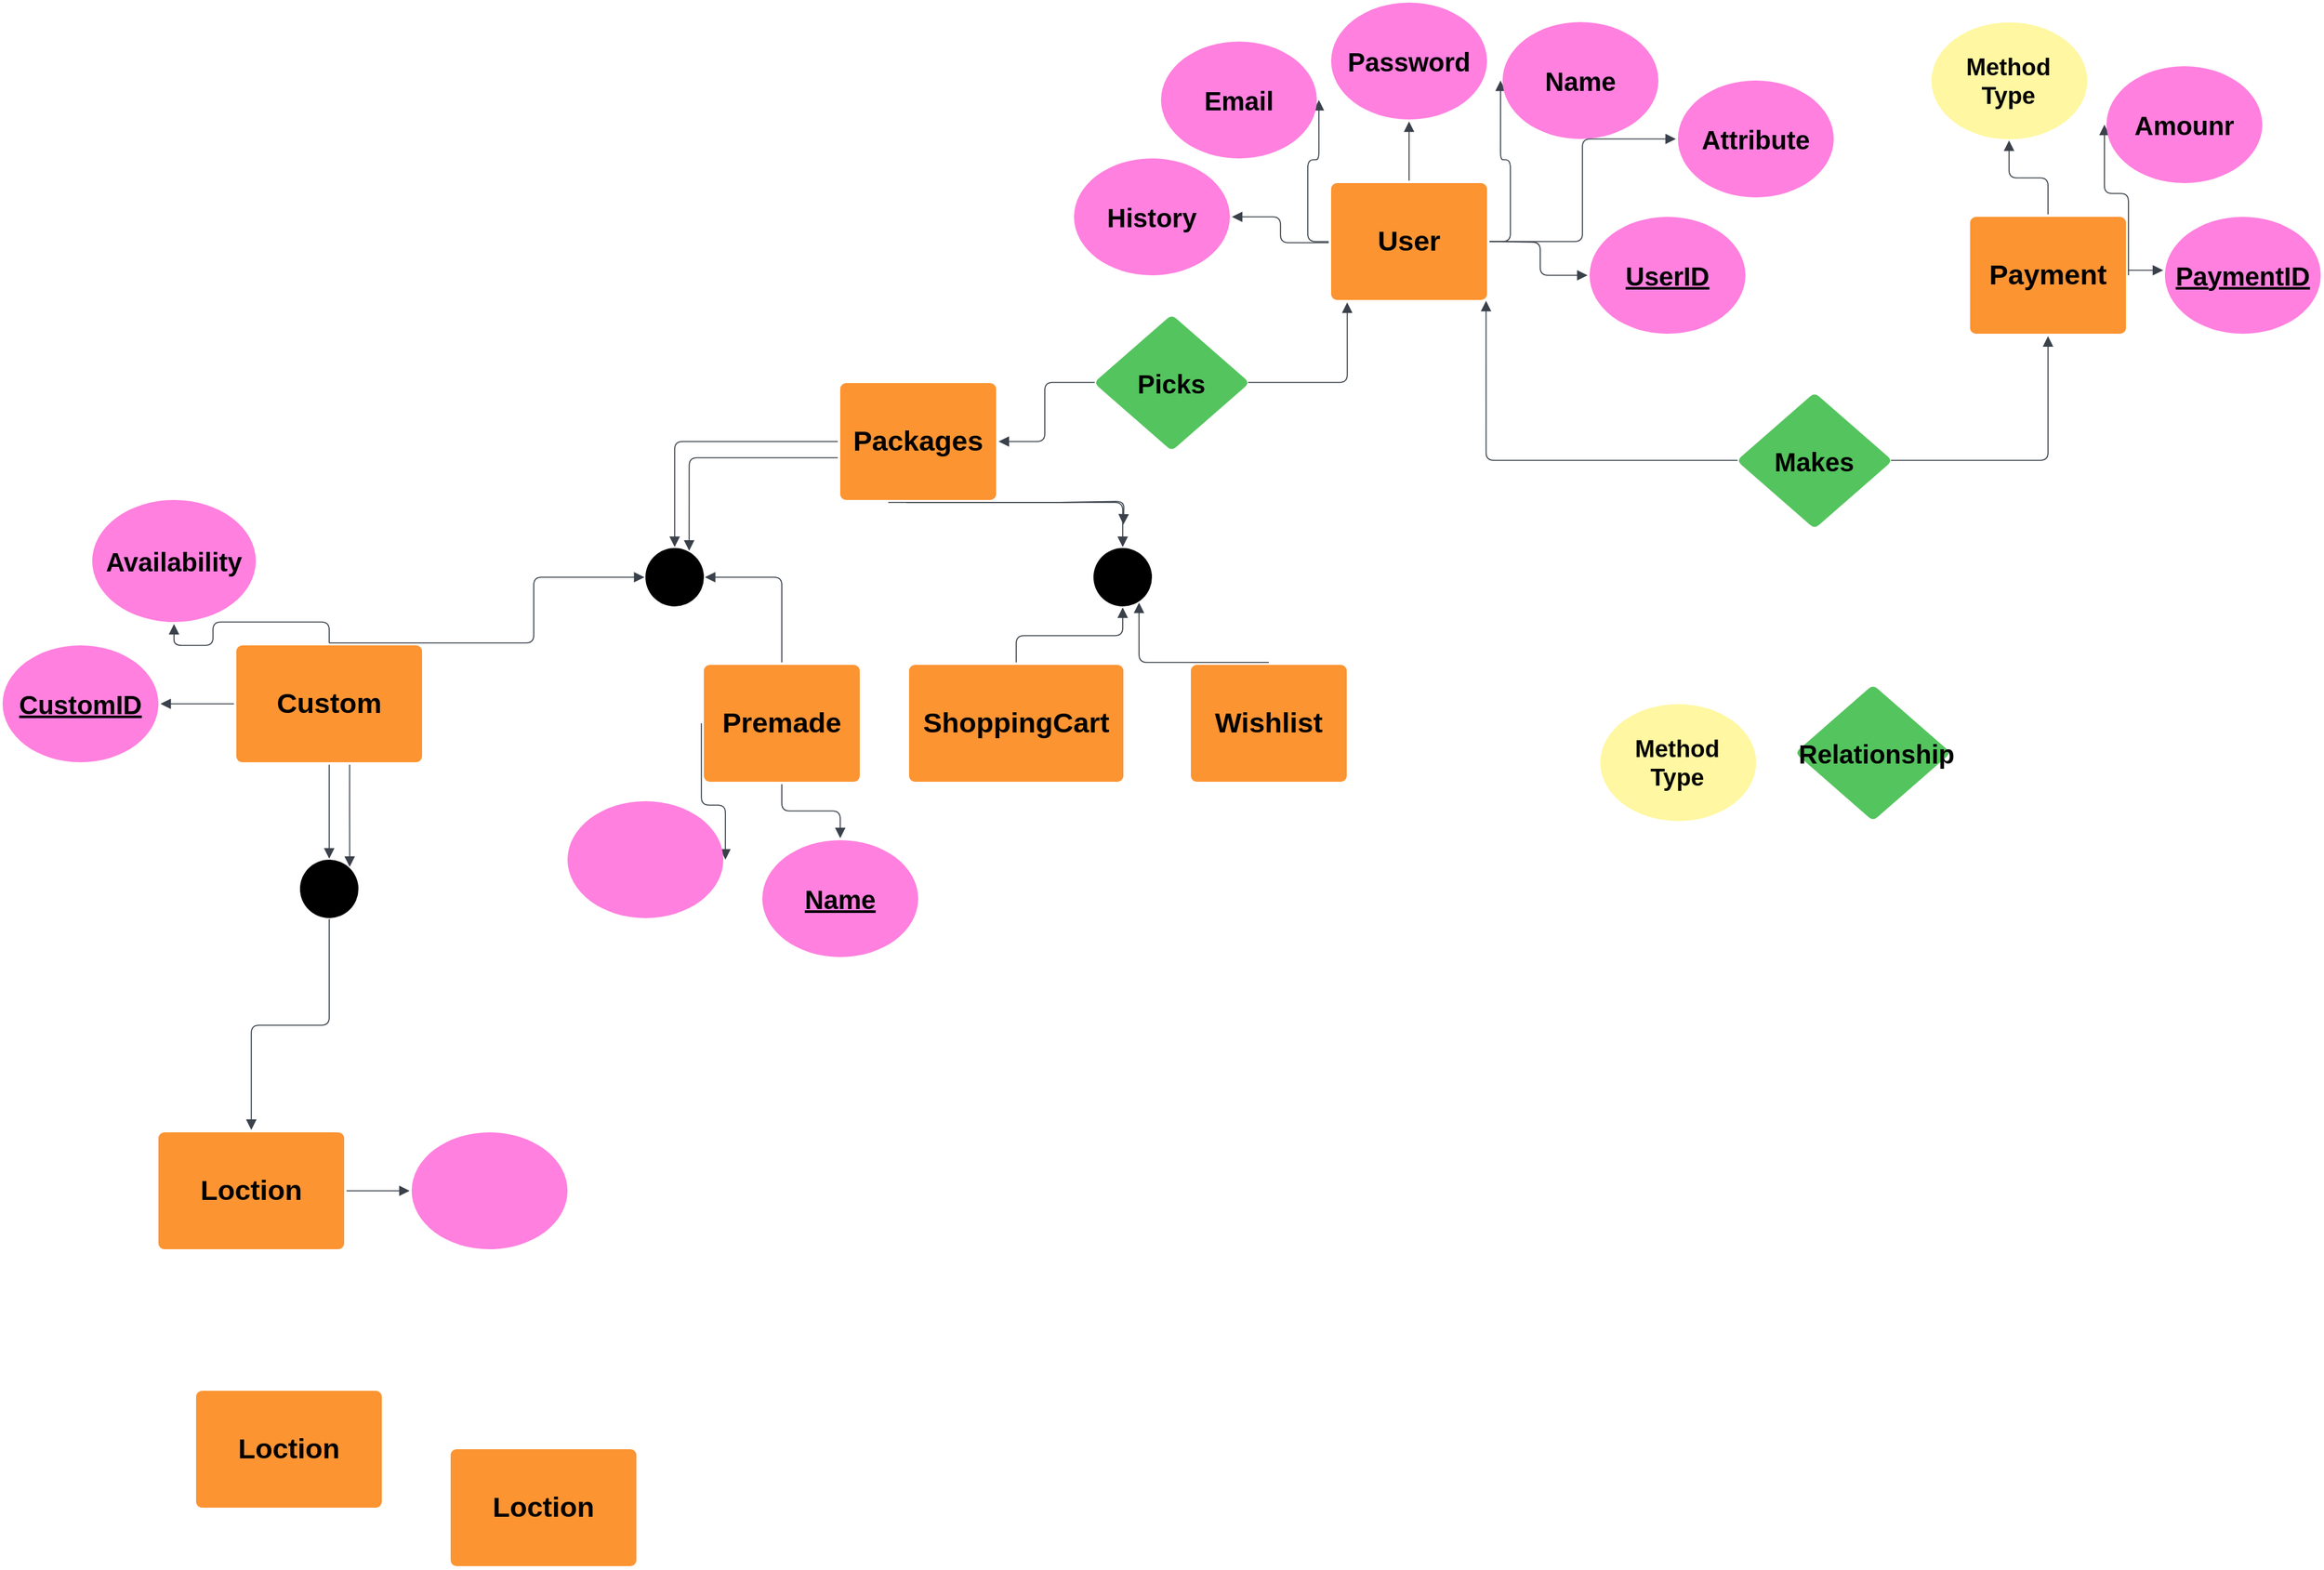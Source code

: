 <mxfile version="24.6.4" type="github">
  <diagram name="Page-1" id="byTkU_CuafjEMVBh8lMS">
    <mxGraphModel dx="4820" dy="3835" grid="1" gridSize="10" guides="1" tooltips="1" connect="1" arrows="1" fold="1" page="1" pageScale="1" pageWidth="850" pageHeight="1100" math="0" shadow="0">
      <root>
        <mxCell id="0" />
        <mxCell id="1" parent="0" />
        <mxCell id="Vm0NTs8RJYQJ-9ndtkTR-3" value="Method Type" style="html=1;overflow=block;blockSpacing=1;whiteSpace=wrap;shape=doubleEllipse;fontSize=18.3;fontStyle=1;spacing=3.8;strokeColor=#unset;fillOpacity=100;rounded=1;absoluteArcSize=1;arcSize=9;fillColor=#fff7a1;strokeWidth=2.3;lucidId=8TbS5dIYj.uk;" vertex="1" parent="1">
          <mxGeometry x="585" y="90" width="120" height="90" as="geometry" />
        </mxCell>
        <mxCell id="Vm0NTs8RJYQJ-9ndtkTR-4" value="Packages" style="html=1;overflow=block;blockSpacing=1;whiteSpace=wrap;fontSize=21.7;fontStyle=1;spacing=3.8;strokeColor=#unset;fillOpacity=100;rounded=1;absoluteArcSize=1;arcSize=9;fillColor=#fc9432;strokeWidth=3.8;lucidId=EXbSRTPvuF5~;" vertex="1" parent="1">
          <mxGeometry y="-157" width="120" height="90" as="geometry" />
        </mxCell>
        <mxCell id="Vm0NTs8RJYQJ-9ndtkTR-5" value="Attribute" style="html=1;overflow=block;blockSpacing=1;whiteSpace=wrap;ellipse;fontSize=20;fontStyle=1;spacing=3.8;strokeColor=#unset;fillOpacity=100;rounded=1;absoluteArcSize=1;arcSize=9;fillColor=#ff80df;strokeWidth=3;lucidId=LXbST5yNqJqy;" vertex="1" parent="1">
          <mxGeometry x="645" y="-390" width="120" height="90" as="geometry" />
        </mxCell>
        <mxCell id="Vm0NTs8RJYQJ-9ndtkTR-6" value="Relationship" style="html=1;overflow=block;blockSpacing=1;whiteSpace=wrap;shape=rhombus;fontSize=20;fontStyle=1;spacing=3.8;strokeColor=#unset;fillOpacity=100;rounded=1;absoluteArcSize=1;arcSize=9;fillColor=#54c45e;strokeWidth=2.3;lucidId=3XbSVMrr1XO8;" vertex="1" parent="1">
          <mxGeometry x="735" y="75" width="120" height="105" as="geometry" />
        </mxCell>
        <mxCell id="Vm0NTs8RJYQJ-9ndtkTR-7" value="User" style="html=1;overflow=block;blockSpacing=1;whiteSpace=wrap;fontSize=21.7;fontStyle=1;spacing=3.8;strokeColor=#unset;fillOpacity=100;rounded=1;absoluteArcSize=1;arcSize=9;fillColor=#fc9432;strokeWidth=3.8;lucidId=YZbSYnz.0J.2;" vertex="1" parent="1">
          <mxGeometry x="378" y="-311" width="120" height="90" as="geometry" />
        </mxCell>
        <mxCell id="Vm0NTs8RJYQJ-9ndtkTR-8" value="" style="html=1;jettySize=18;whiteSpace=wrap;fontSize=13;strokeColor=#3a414a;strokeOpacity=100;strokeWidth=0.8;rounded=1;arcSize=12;edgeStyle=orthogonalEdgeStyle;startArrow=none;endArrow=block;endFill=1;exitX=1.016;exitY=0.5;exitPerimeter=0;entryX=-0.013;entryY=0.5;entryPerimeter=0;lucidId=7ZbSB_53zHlx;" edge="1" parent="1" source="Vm0NTs8RJYQJ-9ndtkTR-7" target="Vm0NTs8RJYQJ-9ndtkTR-9">
          <mxGeometry width="100" height="100" relative="1" as="geometry">
            <Array as="points" />
          </mxGeometry>
        </mxCell>
        <mxCell id="Vm0NTs8RJYQJ-9ndtkTR-9" value="Name" style="html=1;overflow=block;blockSpacing=1;whiteSpace=wrap;ellipse;fontSize=20;fontStyle=1;spacing=3.8;strokeColor=#unset;fillOpacity=100;rounded=1;absoluteArcSize=1;arcSize=9;fillColor=#ff80df;strokeWidth=3;lucidId=.ZbSdwqlzhHT;" vertex="1" parent="1">
          <mxGeometry x="510" y="-435" width="120" height="90" as="geometry" />
        </mxCell>
        <mxCell id="Vm0NTs8RJYQJ-9ndtkTR-10" value="" style="html=1;jettySize=18;whiteSpace=wrap;fontSize=13;strokeColor=#3a414a;strokeOpacity=100;strokeWidth=0.8;rounded=1;arcSize=12;edgeStyle=orthogonalEdgeStyle;startArrow=none;endArrow=block;endFill=1;exitX=0.5;exitY=-0.021;exitPerimeter=0;entryX=0.5;entryY=1.017;entryPerimeter=0;lucidId=z0bSmeC-49aR;" edge="1" parent="1" source="Vm0NTs8RJYQJ-9ndtkTR-7" target="Vm0NTs8RJYQJ-9ndtkTR-11">
          <mxGeometry width="100" height="100" relative="1" as="geometry">
            <Array as="points" />
          </mxGeometry>
        </mxCell>
        <mxCell id="Vm0NTs8RJYQJ-9ndtkTR-11" value="Password" style="html=1;overflow=block;blockSpacing=1;whiteSpace=wrap;ellipse;fontSize=20;fontStyle=1;spacing=3.8;strokeColor=#unset;fillOpacity=100;rounded=1;absoluteArcSize=1;arcSize=9;fillColor=#ff80df;strokeWidth=3;lucidId=B0bS5aiGuGeA;" vertex="1" parent="1">
          <mxGeometry x="378" y="-450" width="120" height="90" as="geometry" />
        </mxCell>
        <mxCell id="Vm0NTs8RJYQJ-9ndtkTR-12" value="" style="html=1;jettySize=18;whiteSpace=wrap;fontSize=13;strokeColor=#3a414a;strokeOpacity=100;strokeWidth=0.8;rounded=1;arcSize=12;edgeStyle=orthogonalEdgeStyle;startArrow=none;endArrow=block;endFill=1;exitX=-0.016;exitY=0.5;exitPerimeter=0;entryX=1.013;entryY=0.5;entryPerimeter=0;lucidId=P0bSBHweQ1nK;" edge="1" parent="1" source="Vm0NTs8RJYQJ-9ndtkTR-7" target="Vm0NTs8RJYQJ-9ndtkTR-13">
          <mxGeometry width="100" height="100" relative="1" as="geometry">
            <Array as="points" />
          </mxGeometry>
        </mxCell>
        <mxCell id="Vm0NTs8RJYQJ-9ndtkTR-13" value="Email" style="html=1;overflow=block;blockSpacing=1;whiteSpace=wrap;ellipse;fontSize=20;fontStyle=1;spacing=3.8;strokeColor=#unset;fillOpacity=100;rounded=1;absoluteArcSize=1;arcSize=9;fillColor=#ff80df;strokeWidth=3;lucidId=Q0bS8uSgB5ad;" vertex="1" parent="1">
          <mxGeometry x="247" y="-420" width="120" height="90" as="geometry" />
        </mxCell>
        <mxCell id="Vm0NTs8RJYQJ-9ndtkTR-14" value="History" style="html=1;overflow=block;blockSpacing=1;whiteSpace=wrap;ellipse;fontSize=20;fontStyle=1;spacing=3.8;strokeColor=#unset;fillOpacity=100;rounded=1;absoluteArcSize=1;arcSize=9;fillColor=#ff80df;strokeWidth=3;lucidId=40bSq5ca8X3i;" vertex="1" parent="1">
          <mxGeometry x="180" y="-330" width="120" height="90" as="geometry" />
        </mxCell>
        <mxCell id="Vm0NTs8RJYQJ-9ndtkTR-15" value="" style="html=1;jettySize=18;whiteSpace=wrap;fontSize=13;strokeColor=#3a414a;strokeOpacity=100;strokeWidth=0.8;rounded=1;arcSize=12;edgeStyle=orthogonalEdgeStyle;startArrow=none;endArrow=block;endFill=1;exitX=1.016;exitY=0.5;exitPerimeter=0;entryX=-0.013;entryY=0.5;entryPerimeter=0;lucidId=g2bSK4_5geZV;" edge="1" parent="1" source="Vm0NTs8RJYQJ-9ndtkTR-7" target="Vm0NTs8RJYQJ-9ndtkTR-5">
          <mxGeometry width="100" height="100" relative="1" as="geometry">
            <Array as="points" />
          </mxGeometry>
        </mxCell>
        <mxCell id="Vm0NTs8RJYQJ-9ndtkTR-16" value="" style="html=1;jettySize=18;whiteSpace=wrap;fontSize=13;strokeColor=#3a414a;strokeOpacity=100;strokeWidth=0.8;rounded=1;arcSize=12;edgeStyle=orthogonalEdgeStyle;startArrow=none;endArrow=block;endFill=1;exitX=-0.016;exitY=0.51;exitPerimeter=0;entryX=1.013;entryY=0.5;entryPerimeter=0;lucidId=s2bSZxYVvQl6;" edge="1" parent="1" source="Vm0NTs8RJYQJ-9ndtkTR-7" target="Vm0NTs8RJYQJ-9ndtkTR-14">
          <mxGeometry width="100" height="100" relative="1" as="geometry">
            <Array as="points" />
          </mxGeometry>
        </mxCell>
        <mxCell id="Vm0NTs8RJYQJ-9ndtkTR-17" value="UserID" style="html=1;overflow=block;blockSpacing=1;whiteSpace=wrap;ellipse;fontSize=20;fontStyle=5;spacing=3.8;strokeColor=#unset;fillOpacity=100;rounded=1;absoluteArcSize=1;arcSize=9;fillColor=#ff80df;strokeWidth=3;lucidId=K2bSB_i5KHz1;" vertex="1" parent="1">
          <mxGeometry x="577" y="-285" width="120" height="90" as="geometry" />
        </mxCell>
        <mxCell id="Vm0NTs8RJYQJ-9ndtkTR-18" value="" style="html=1;jettySize=18;whiteSpace=wrap;fontSize=13;strokeColor=#3a414a;strokeOpacity=100;strokeWidth=0.8;rounded=1;arcSize=12;edgeStyle=orthogonalEdgeStyle;startArrow=none;endArrow=block;endFill=1;entryX=-0.013;entryY=0.5;entryPerimeter=0;lucidId=p3bSpB0GtI6B;" edge="1" parent="1" target="Vm0NTs8RJYQJ-9ndtkTR-17">
          <mxGeometry width="100" height="100" relative="1" as="geometry">
            <Array as="points" />
            <mxPoint x="500" y="-266" as="sourcePoint" />
          </mxGeometry>
        </mxCell>
        <mxCell id="Vm0NTs8RJYQJ-9ndtkTR-19" value="Payment" style="html=1;overflow=block;blockSpacing=1;whiteSpace=wrap;fontSize=21.7;fontStyle=1;spacing=3.8;strokeColor=#unset;fillOpacity=100;rounded=1;absoluteArcSize=1;arcSize=9;fillColor=#fc9432;strokeWidth=3.8;lucidId=H3bSISB6gANE;" vertex="1" parent="1">
          <mxGeometry x="870" y="-285" width="120" height="90" as="geometry" />
        </mxCell>
        <mxCell id="Vm0NTs8RJYQJ-9ndtkTR-20" value="" style="html=1;jettySize=18;whiteSpace=wrap;fontSize=13;strokeColor=#3a414a;strokeOpacity=100;strokeWidth=0.8;rounded=1;arcSize=12;edgeStyle=orthogonalEdgeStyle;startArrow=none;endArrow=block;endFill=1;exitX=1.016;exitY=0.5;exitPerimeter=0;entryX=-0.013;entryY=0.5;entryPerimeter=0;lucidId=S3bS1qOYDaAQ;" edge="1" parent="1" source="Vm0NTs8RJYQJ-9ndtkTR-19" target="Vm0NTs8RJYQJ-9ndtkTR-21">
          <mxGeometry width="100" height="100" relative="1" as="geometry">
            <Array as="points" />
          </mxGeometry>
        </mxCell>
        <mxCell id="Vm0NTs8RJYQJ-9ndtkTR-21" value="Amounr" style="html=1;overflow=block;blockSpacing=1;whiteSpace=wrap;ellipse;fontSize=20;fontStyle=1;spacing=3.8;strokeColor=#unset;fillOpacity=100;rounded=1;absoluteArcSize=1;arcSize=9;fillColor=#ff80df;strokeWidth=3;lucidId=T3bSajYixnc.;" vertex="1" parent="1">
          <mxGeometry x="975" y="-401" width="120" height="90" as="geometry" />
        </mxCell>
        <mxCell id="Vm0NTs8RJYQJ-9ndtkTR-22" value="" style="html=1;jettySize=18;whiteSpace=wrap;fontSize=13;strokeColor=#3a414a;strokeOpacity=100;strokeWidth=0.8;rounded=1;arcSize=12;edgeStyle=orthogonalEdgeStyle;startArrow=none;endArrow=block;endFill=1;exitX=0.5;exitY=-0.021;exitPerimeter=0;entryX=0.5;entryY=1.013;entryPerimeter=0;lucidId=73bSU-ACj_br;" edge="1" parent="1" source="Vm0NTs8RJYQJ-9ndtkTR-19" target="Vm0NTs8RJYQJ-9ndtkTR-23">
          <mxGeometry width="100" height="100" relative="1" as="geometry">
            <Array as="points" />
          </mxGeometry>
        </mxCell>
        <mxCell id="Vm0NTs8RJYQJ-9ndtkTR-23" value="Method Type" style="html=1;overflow=block;blockSpacing=1;whiteSpace=wrap;shape=doubleEllipse;fontSize=18.3;fontStyle=1;spacing=3.8;strokeColor=#unset;fillOpacity=100;rounded=1;absoluteArcSize=1;arcSize=9;fillColor=#fff7a1;strokeWidth=2.3;lucidId=83bSZzpZXJ3l;" vertex="1" parent="1">
          <mxGeometry x="840" y="-435" width="120" height="90" as="geometry" />
        </mxCell>
        <mxCell id="Vm0NTs8RJYQJ-9ndtkTR-24" value="PaymentID" style="html=1;overflow=block;blockSpacing=1;whiteSpace=wrap;ellipse;fontSize=20;fontStyle=5;spacing=3.8;strokeColor=#unset;fillOpacity=100;rounded=1;absoluteArcSize=1;arcSize=9;fillColor=#ff80df;strokeWidth=3;lucidId=o4bSwxFCyNxO;" vertex="1" parent="1">
          <mxGeometry x="1020" y="-285" width="120" height="90" as="geometry" />
        </mxCell>
        <mxCell id="Vm0NTs8RJYQJ-9ndtkTR-25" value="" style="html=1;jettySize=18;whiteSpace=wrap;fontSize=13;strokeColor=#3a414a;strokeOpacity=100;strokeWidth=0.8;rounded=1;arcSize=12;edgeStyle=orthogonalEdgeStyle;startArrow=none;endArrow=block;endFill=1;exitX=1.016;exitY=0.457;exitPerimeter=0;entryX=-0.011;entryY=0.457;entryPerimeter=0;lucidId=c5bSAEdrJj4_;" edge="1" parent="1" source="Vm0NTs8RJYQJ-9ndtkTR-19" target="Vm0NTs8RJYQJ-9ndtkTR-24">
          <mxGeometry width="100" height="100" relative="1" as="geometry">
            <Array as="points" />
          </mxGeometry>
        </mxCell>
        <mxCell id="Vm0NTs8RJYQJ-9ndtkTR-26" value="Makes" style="html=1;overflow=block;blockSpacing=1;whiteSpace=wrap;shape=rhombus;fontSize=20;fontStyle=1;spacing=3.8;strokeColor=#unset;fillOpacity=100;rounded=1;absoluteArcSize=1;arcSize=9;fillColor=#54c45e;strokeWidth=2.3;lucidId=t5bSBTf5RIRk;" vertex="1" parent="1">
          <mxGeometry x="690" y="-150" width="120" height="105" as="geometry" />
        </mxCell>
        <mxCell id="Vm0NTs8RJYQJ-9ndtkTR-27" value="" style="html=1;jettySize=18;whiteSpace=wrap;fontSize=13;strokeColor=#3a414a;strokeOpacity=100;strokeWidth=0.8;rounded=1;arcSize=12;edgeStyle=orthogonalEdgeStyle;startArrow=none;endArrow=block;endFill=1;exitX=0.992;exitY=0.5;exitPerimeter=0;entryX=0.5;entryY=1.021;entryPerimeter=0;lucidId=G5bSSvBuG59.;" edge="1" parent="1" source="Vm0NTs8RJYQJ-9ndtkTR-26" target="Vm0NTs8RJYQJ-9ndtkTR-19">
          <mxGeometry width="100" height="100" relative="1" as="geometry">
            <Array as="points" />
          </mxGeometry>
        </mxCell>
        <mxCell id="Vm0NTs8RJYQJ-9ndtkTR-28" value="" style="html=1;jettySize=18;whiteSpace=wrap;fontSize=13;strokeColor=#3a414a;strokeOpacity=100;strokeWidth=0.8;rounded=1;arcSize=12;edgeStyle=orthogonalEdgeStyle;startArrow=none;endArrow=block;endFill=1;exitX=0.008;exitY=0.5;exitPerimeter=0;entryX=0.994;entryY=1.007;entryPerimeter=0;lucidId=P5bSblzbQpNB;" edge="1" parent="1" source="Vm0NTs8RJYQJ-9ndtkTR-26" target="Vm0NTs8RJYQJ-9ndtkTR-7">
          <mxGeometry width="100" height="100" relative="1" as="geometry">
            <Array as="points" />
          </mxGeometry>
        </mxCell>
        <mxCell id="Vm0NTs8RJYQJ-9ndtkTR-29" value="Picks" style="html=1;overflow=block;blockSpacing=1;whiteSpace=wrap;shape=rhombus;fontSize=20;fontStyle=1;spacing=3.8;strokeColor=#unset;fillOpacity=100;rounded=1;absoluteArcSize=1;arcSize=9;fillColor=#54c45e;strokeWidth=2.3;lucidId=t6bSnjCEv3h0;" vertex="1" parent="1">
          <mxGeometry x="195" y="-210" width="120" height="105" as="geometry" />
        </mxCell>
        <mxCell id="Vm0NTs8RJYQJ-9ndtkTR-30" value="" style="html=1;jettySize=18;whiteSpace=wrap;fontSize=13;strokeColor=#3a414a;strokeOpacity=100;strokeWidth=0.8;rounded=1;arcSize=12;edgeStyle=orthogonalEdgeStyle;startArrow=none;endArrow=block;endFill=1;exitX=0.992;exitY=0.5;exitPerimeter=0;entryX=0.103;entryY=1.021;entryPerimeter=0;lucidId=_6bSm2UGA6NQ;" edge="1" parent="1" source="Vm0NTs8RJYQJ-9ndtkTR-29" target="Vm0NTs8RJYQJ-9ndtkTR-7">
          <mxGeometry width="100" height="100" relative="1" as="geometry">
            <Array as="points" />
          </mxGeometry>
        </mxCell>
        <mxCell id="Vm0NTs8RJYQJ-9ndtkTR-31" value="" style="html=1;jettySize=18;whiteSpace=wrap;fontSize=13;strokeColor=#3a414a;strokeOpacity=100;strokeWidth=0.8;rounded=1;arcSize=12;edgeStyle=orthogonalEdgeStyle;startArrow=none;endArrow=block;endFill=1;exitX=0.008;exitY=0.5;exitPerimeter=0;entryX=1.016;entryY=0.5;entryPerimeter=0;lucidId=e7bSD49LT9YE;" edge="1" parent="1" source="Vm0NTs8RJYQJ-9ndtkTR-29" target="Vm0NTs8RJYQJ-9ndtkTR-4">
          <mxGeometry width="100" height="100" relative="1" as="geometry">
            <Array as="points" />
          </mxGeometry>
        </mxCell>
        <mxCell id="Vm0NTs8RJYQJ-9ndtkTR-32" value="" style="html=1;overflow=block;blockSpacing=1;whiteSpace=wrap;ellipse;fontSize=13;spacing=0;strokeColor=#unset;rounded=1;absoluteArcSize=1;arcSize=9;fillColor=#unset;strokeWidth=NaN;lucidId=Z7bSfsD_dlJJ;" vertex="1" parent="1">
          <mxGeometry x="-150" y="-30" width="45" height="45" as="geometry" />
        </mxCell>
        <mxCell id="Vm0NTs8RJYQJ-9ndtkTR-33" value="Custom" style="html=1;overflow=block;blockSpacing=1;whiteSpace=wrap;fontSize=21.7;fontStyle=1;spacing=3.8;strokeColor=#unset;fillOpacity=100;rounded=1;absoluteArcSize=1;arcSize=9;fillColor=#fc9432;strokeWidth=3.8;lucidId=c9bSj~b5tVVE;" vertex="1" parent="1">
          <mxGeometry x="-465" y="45" width="143" height="90" as="geometry" />
        </mxCell>
        <mxCell id="Vm0NTs8RJYQJ-9ndtkTR-34" value="Premade" style="html=1;overflow=block;blockSpacing=1;whiteSpace=wrap;fontSize=21.7;fontStyle=1;spacing=3.8;strokeColor=#unset;fillOpacity=100;rounded=1;absoluteArcSize=1;arcSize=9;fillColor=#fc9432;strokeWidth=3.8;lucidId=n9bSdfL6wLLt;" vertex="1" parent="1">
          <mxGeometry x="-105" y="60" width="120" height="90" as="geometry" />
        </mxCell>
        <mxCell id="Vm0NTs8RJYQJ-9ndtkTR-35" value="" style="html=1;jettySize=18;whiteSpace=wrap;fontSize=13;strokeColor=#3a414a;strokeOpacity=100;strokeWidth=0.8;rounded=1;arcSize=12;edgeStyle=orthogonalEdgeStyle;startArrow=none;endArrow=block;endFill=1;exitX=0.5;exitY=-0.021;exitPerimeter=0;entryX=-0.017;entryY=0.5;entryPerimeter=0;lucidId=X-bSeMrTPJao;" edge="1" parent="1" source="Vm0NTs8RJYQJ-9ndtkTR-33" target="Vm0NTs8RJYQJ-9ndtkTR-32">
          <mxGeometry width="100" height="100" relative="1" as="geometry">
            <Array as="points" />
          </mxGeometry>
        </mxCell>
        <mxCell id="Vm0NTs8RJYQJ-9ndtkTR-36" value="" style="html=1;jettySize=18;whiteSpace=wrap;fontSize=13;strokeColor=#3a414a;strokeOpacity=100;strokeWidth=0.8;rounded=1;arcSize=12;edgeStyle=orthogonalEdgeStyle;startArrow=none;endArrow=block;endFill=1;exitX=0.5;exitY=-0.021;exitPerimeter=0;entryX=1.017;entryY=0.5;entryPerimeter=0;lucidId=4-bSxH5LNiTz;" edge="1" parent="1" source="Vm0NTs8RJYQJ-9ndtkTR-34" target="Vm0NTs8RJYQJ-9ndtkTR-32">
          <mxGeometry width="100" height="100" relative="1" as="geometry">
            <Array as="points" />
          </mxGeometry>
        </mxCell>
        <mxCell id="Vm0NTs8RJYQJ-9ndtkTR-37" value="" style="html=1;jettySize=18;whiteSpace=wrap;fontSize=13;strokeColor=#3a414a;strokeOpacity=100;strokeWidth=0.8;rounded=1;arcSize=12;edgeStyle=orthogonalEdgeStyle;startArrow=none;endArrow=block;endFill=1;exitX=0.424;exitY=1.021;exitPerimeter=0;entryX=0.5;entryY=-0.017;entryPerimeter=0;lucidId=t_bS~11_V2eZ;" edge="1" parent="1" source="Vm0NTs8RJYQJ-9ndtkTR-4" target="Vm0NTs8RJYQJ-9ndtkTR-41">
          <mxGeometry width="100" height="100" relative="1" as="geometry">
            <Array as="points" />
          </mxGeometry>
        </mxCell>
        <mxCell id="Vm0NTs8RJYQJ-9ndtkTR-38" value="" style="html=1;jettySize=18;whiteSpace=wrap;fontSize=13;strokeColor=#3a414a;strokeOpacity=100;strokeWidth=0.8;rounded=1;arcSize=12;edgeStyle=orthogonalEdgeStyle;startArrow=none;endArrow=block;endFill=1;exitX=-0.016;exitY=0.5;exitPerimeter=0;entryX=0.5;entryY=-0.017;entryPerimeter=0;lucidId=d~bSR4m6u5LU;" edge="1" parent="1" source="Vm0NTs8RJYQJ-9ndtkTR-4" target="Vm0NTs8RJYQJ-9ndtkTR-32">
          <mxGeometry width="100" height="100" relative="1" as="geometry">
            <Array as="points" />
          </mxGeometry>
        </mxCell>
        <mxCell id="Vm0NTs8RJYQJ-9ndtkTR-39" value="" style="html=1;jettySize=18;whiteSpace=wrap;fontSize=13;strokeColor=#3a414a;strokeOpacity=100;strokeWidth=0.8;rounded=1;arcSize=12;edgeStyle=orthogonalEdgeStyle;startArrow=none;endArrow=block;endFill=1;exitX=-0.016;exitY=0.639;exitPerimeter=0;entryX=0.748;entryY=0.047;entryPerimeter=0;lucidId=V~bS01zuuZ.E;" edge="1" parent="1" source="Vm0NTs8RJYQJ-9ndtkTR-4" target="Vm0NTs8RJYQJ-9ndtkTR-32">
          <mxGeometry width="100" height="100" relative="1" as="geometry">
            <Array as="points" />
          </mxGeometry>
        </mxCell>
        <mxCell id="Vm0NTs8RJYQJ-9ndtkTR-40" value="ShoppingCart" style="html=1;overflow=block;blockSpacing=1;whiteSpace=wrap;fontSize=21.7;fontStyle=1;spacing=3.8;strokeColor=#unset;fillOpacity=100;rounded=1;absoluteArcSize=1;arcSize=9;fillColor=#fc9432;strokeWidth=3.8;lucidId=lacS7fBotPXL;" vertex="1" parent="1">
          <mxGeometry x="53" y="60" width="165" height="90" as="geometry" />
        </mxCell>
        <mxCell id="Vm0NTs8RJYQJ-9ndtkTR-41" value="" style="html=1;overflow=block;blockSpacing=1;whiteSpace=wrap;ellipse;fontSize=13;spacing=0;strokeColor=#unset;rounded=1;absoluteArcSize=1;arcSize=9;fillColor=#unset;strokeWidth=NaN;lucidId=ebcSCifTSt10;" vertex="1" parent="1">
          <mxGeometry x="195" y="-30" width="45" height="45" as="geometry" />
        </mxCell>
        <mxCell id="Vm0NTs8RJYQJ-9ndtkTR-42" value="" style="html=1;jettySize=18;whiteSpace=wrap;fontSize=13;strokeColor=#3a414a;strokeOpacity=100;strokeWidth=0.8;rounded=1;arcSize=12;edgeStyle=orthogonalEdgeStyle;startArrow=none;endArrow=block;endFill=1;exitX=0.308;exitY=1.021;exitPerimeter=0;lucidId=GbcSAAmsF-ua;" edge="1" parent="1" source="Vm0NTs8RJYQJ-9ndtkTR-4">
          <mxGeometry width="100" height="100" relative="1" as="geometry">
            <Array as="points" />
            <mxPoint x="218" y="-48" as="targetPoint" />
          </mxGeometry>
        </mxCell>
        <mxCell id="Vm0NTs8RJYQJ-9ndtkTR-43" value="" style="html=1;jettySize=18;whiteSpace=wrap;fontSize=13;strokeColor=#3a414a;strokeOpacity=100;strokeWidth=0.8;rounded=1;arcSize=12;edgeStyle=orthogonalEdgeStyle;startArrow=none;endArrow=block;endFill=1;exitX=0.5;exitY=-0.021;exitPerimeter=0;entryX=0.5;entryY=1.017;entryPerimeter=0;lucidId=pccSZMdmMqzK;" edge="1" parent="1" source="Vm0NTs8RJYQJ-9ndtkTR-40" target="Vm0NTs8RJYQJ-9ndtkTR-41">
          <mxGeometry width="100" height="100" relative="1" as="geometry">
            <Array as="points" />
          </mxGeometry>
        </mxCell>
        <mxCell id="Vm0NTs8RJYQJ-9ndtkTR-44" value="" style="html=1;jettySize=18;whiteSpace=wrap;fontSize=13;strokeColor=#3a414a;strokeOpacity=100;strokeWidth=0.8;rounded=1;arcSize=12;edgeStyle=orthogonalEdgeStyle;startArrow=none;endArrow=block;endFill=1;exitX=0.5;exitY=-0.021;exitPerimeter=0;entryX=0.779;entryY=0.935;entryPerimeter=0;lucidId=KccS8-PlDSSm;" edge="1" parent="1" source="Vm0NTs8RJYQJ-9ndtkTR-45" target="Vm0NTs8RJYQJ-9ndtkTR-41">
          <mxGeometry width="100" height="100" relative="1" as="geometry">
            <Array as="points" />
          </mxGeometry>
        </mxCell>
        <mxCell id="Vm0NTs8RJYQJ-9ndtkTR-45" value="Wishlist" style="html=1;overflow=block;blockSpacing=1;whiteSpace=wrap;fontSize=21.7;fontStyle=1;spacing=3.8;strokeColor=#unset;fillOpacity=100;rounded=1;absoluteArcSize=1;arcSize=9;fillColor=#fc9432;strokeWidth=3.8;lucidId=4ccS9uwuvIcF;" vertex="1" parent="1">
          <mxGeometry x="270" y="60" width="120" height="90" as="geometry" />
        </mxCell>
        <mxCell id="Vm0NTs8RJYQJ-9ndtkTR-46" value="" style="html=1;jettySize=18;whiteSpace=wrap;fontSize=13;strokeColor=#3a414a;strokeOpacity=100;strokeWidth=0.8;rounded=1;arcSize=12;edgeStyle=orthogonalEdgeStyle;startArrow=none;endArrow=block;endFill=1;exitX=0.5;exitY=1.021;exitPerimeter=0;entryX=0.5;entryY=-0.017;entryPerimeter=0;lucidId=ydcS17Yk8-ik;" edge="1" parent="1" source="Vm0NTs8RJYQJ-9ndtkTR-34" target="Vm0NTs8RJYQJ-9ndtkTR-47">
          <mxGeometry width="100" height="100" relative="1" as="geometry">
            <Array as="points" />
          </mxGeometry>
        </mxCell>
        <mxCell id="Vm0NTs8RJYQJ-9ndtkTR-47" value="Name" style="html=1;overflow=block;blockSpacing=1;whiteSpace=wrap;ellipse;fontSize=20;fontStyle=5;spacing=3.8;strokeColor=#unset;fillOpacity=100;rounded=1;absoluteArcSize=1;arcSize=9;fillColor=#ff80df;strokeWidth=3;lucidId=zdcS_5YsuzHu;" vertex="1" parent="1">
          <mxGeometry x="-60" y="195" width="120" height="90" as="geometry" />
        </mxCell>
        <mxCell id="Vm0NTs8RJYQJ-9ndtkTR-48" value="" style="html=1;jettySize=18;whiteSpace=wrap;fontSize=13;strokeColor=#3a414a;strokeOpacity=100;strokeWidth=0.8;rounded=1;arcSize=12;edgeStyle=orthogonalEdgeStyle;startArrow=none;endArrow=block;endFill=1;exitX=-0.016;exitY=0.5;exitPerimeter=0;entryX=1.013;entryY=0.5;entryPerimeter=0;lucidId=NdcSTATMW7jR;" edge="1" parent="1" source="Vm0NTs8RJYQJ-9ndtkTR-34" target="Vm0NTs8RJYQJ-9ndtkTR-49">
          <mxGeometry width="100" height="100" relative="1" as="geometry">
            <Array as="points" />
          </mxGeometry>
        </mxCell>
        <mxCell id="Vm0NTs8RJYQJ-9ndtkTR-49" value="" style="html=1;overflow=block;blockSpacing=1;whiteSpace=wrap;ellipse;fontSize=13;spacing=3.8;strokeColor=#unset;fillOpacity=100;rounded=1;absoluteArcSize=1;arcSize=9;fillColor=#ff80df;strokeWidth=3;lucidId=PdcSS04874gt;" vertex="1" parent="1">
          <mxGeometry x="-210" y="165" width="120" height="90" as="geometry" />
        </mxCell>
        <mxCell id="Vm0NTs8RJYQJ-9ndtkTR-50" value="" style="html=1;overflow=block;blockSpacing=1;whiteSpace=wrap;ellipse;fontSize=13;spacing=0;strokeColor=#unset;rounded=1;absoluteArcSize=1;arcSize=9;fillColor=#unset;strokeWidth=NaN;lucidId=mecSIqeCl7Q~;" vertex="1" parent="1">
          <mxGeometry x="-416" y="210" width="45" height="45" as="geometry" />
        </mxCell>
        <mxCell id="Vm0NTs8RJYQJ-9ndtkTR-51" value="" style="html=1;jettySize=18;whiteSpace=wrap;fontSize=13;strokeColor=#3a414a;strokeOpacity=100;strokeWidth=0.8;rounded=1;arcSize=12;edgeStyle=orthogonalEdgeStyle;startArrow=none;endArrow=block;endFill=1;exitX=0.5;exitY=1.021;exitPerimeter=0;entryX=0.5;entryY=-0.017;entryPerimeter=0;lucidId=MecSACMptSeD;" edge="1" parent="1" source="Vm0NTs8RJYQJ-9ndtkTR-33" target="Vm0NTs8RJYQJ-9ndtkTR-50">
          <mxGeometry width="100" height="100" relative="1" as="geometry">
            <Array as="points" />
          </mxGeometry>
        </mxCell>
        <mxCell id="Vm0NTs8RJYQJ-9ndtkTR-52" value="" style="html=1;jettySize=18;whiteSpace=wrap;fontSize=13;strokeColor=#3a414a;strokeOpacity=100;strokeWidth=0.8;rounded=1;arcSize=12;edgeStyle=orthogonalEdgeStyle;startArrow=none;endArrow=block;endFill=1;exitX=0.61;exitY=1.021;exitPerimeter=0;entryX=0.851;entryY=0.123;entryPerimeter=0;lucidId=WecSRI1ZPvf6;" edge="1" parent="1" source="Vm0NTs8RJYQJ-9ndtkTR-33" target="Vm0NTs8RJYQJ-9ndtkTR-50">
          <mxGeometry width="100" height="100" relative="1" as="geometry">
            <Array as="points" />
          </mxGeometry>
        </mxCell>
        <mxCell id="Vm0NTs8RJYQJ-9ndtkTR-53" value="" style="html=1;jettySize=18;whiteSpace=wrap;fontSize=13;strokeColor=#3a414a;strokeOpacity=100;strokeWidth=0.8;rounded=1;arcSize=12;edgeStyle=orthogonalEdgeStyle;startArrow=none;endArrow=block;endFill=1;exitX=0.5;exitY=1.017;exitPerimeter=0;entryX=0.5;entryY=-0.021;entryPerimeter=0;lucidId=ofcSEcDCbg9C;" edge="1" parent="1" source="Vm0NTs8RJYQJ-9ndtkTR-50" target="Vm0NTs8RJYQJ-9ndtkTR-54">
          <mxGeometry width="100" height="100" relative="1" as="geometry">
            <Array as="points" />
          </mxGeometry>
        </mxCell>
        <mxCell id="Vm0NTs8RJYQJ-9ndtkTR-54" value="Loction" style="html=1;overflow=block;blockSpacing=1;whiteSpace=wrap;fontSize=21.7;fontStyle=1;spacing=3.8;strokeColor=#unset;fillOpacity=100;rounded=1;absoluteArcSize=1;arcSize=9;fillColor=#fc9432;strokeWidth=3.8;lucidId=BfcSjeGFZSBU;" vertex="1" parent="1">
          <mxGeometry x="-525" y="420" width="143" height="90" as="geometry" />
        </mxCell>
        <mxCell id="Vm0NTs8RJYQJ-9ndtkTR-55" value="" style="html=1;jettySize=18;whiteSpace=wrap;fontSize=13;strokeColor=#3a414a;strokeOpacity=100;strokeWidth=0.8;rounded=1;arcSize=12;edgeStyle=orthogonalEdgeStyle;startArrow=none;endArrow=block;endFill=1;exitX=1.013;exitY=0.5;exitPerimeter=0;entryX=-0.013;entryY=0.5;entryPerimeter=0;lucidId=igcSl4txV4g7;" edge="1" parent="1" source="Vm0NTs8RJYQJ-9ndtkTR-54" target="Vm0NTs8RJYQJ-9ndtkTR-56">
          <mxGeometry width="100" height="100" relative="1" as="geometry">
            <Array as="points" />
          </mxGeometry>
        </mxCell>
        <mxCell id="Vm0NTs8RJYQJ-9ndtkTR-56" value="" style="html=1;overflow=block;blockSpacing=1;whiteSpace=wrap;ellipse;fontSize=13;spacing=3.8;strokeColor=#unset;fillOpacity=100;rounded=1;absoluteArcSize=1;arcSize=9;fillColor=#ff80df;strokeWidth=3;lucidId=jgcSdZYEXkRP;" vertex="1" parent="1">
          <mxGeometry x="-330" y="420" width="120" height="90" as="geometry" />
        </mxCell>
        <mxCell id="Vm0NTs8RJYQJ-9ndtkTR-57" value="" style="html=1;jettySize=18;whiteSpace=wrap;fontSize=13;strokeColor=#3a414a;strokeOpacity=100;strokeWidth=0.8;rounded=1;arcSize=12;edgeStyle=orthogonalEdgeStyle;startArrow=none;endArrow=block;endFill=1;exitX=-0.013;exitY=0.5;exitPerimeter=0;entryX=1.013;entryY=0.5;entryPerimeter=0;lucidId=mgcSI3pbHQ-h;" edge="1" parent="1" source="Vm0NTs8RJYQJ-9ndtkTR-33" target="Vm0NTs8RJYQJ-9ndtkTR-58">
          <mxGeometry width="100" height="100" relative="1" as="geometry">
            <Array as="points" />
          </mxGeometry>
        </mxCell>
        <mxCell id="Vm0NTs8RJYQJ-9ndtkTR-58" value="CustomID" style="html=1;overflow=block;blockSpacing=1;whiteSpace=wrap;ellipse;fontSize=20;fontStyle=5;spacing=3.8;strokeColor=#unset;fillOpacity=100;rounded=1;absoluteArcSize=1;arcSize=9;fillColor=#ff80df;strokeWidth=3;lucidId=ngcS6lekjzUb;" vertex="1" parent="1">
          <mxGeometry x="-645" y="45" width="120" height="90" as="geometry" />
        </mxCell>
        <mxCell id="Vm0NTs8RJYQJ-9ndtkTR-59" value="" style="html=1;jettySize=18;whiteSpace=wrap;fontSize=13;strokeColor=#3a414a;strokeOpacity=100;strokeWidth=0.8;rounded=1;arcSize=12;edgeStyle=orthogonalEdgeStyle;startArrow=none;endArrow=block;endFill=1;exitX=0.5;exitY=-0.021;exitPerimeter=0;entryX=0.5;entryY=1.016;entryPerimeter=0;lucidId=FgcSOikE9ACy;" edge="1" parent="1" source="Vm0NTs8RJYQJ-9ndtkTR-33" target="Vm0NTs8RJYQJ-9ndtkTR-60">
          <mxGeometry width="100" height="100" relative="1" as="geometry">
            <Array as="points" />
          </mxGeometry>
        </mxCell>
        <mxCell id="Vm0NTs8RJYQJ-9ndtkTR-60" value="Availability" style="html=1;overflow=block;blockSpacing=1;whiteSpace=wrap;ellipse;fontSize=20;fontStyle=1;spacing=3.8;strokeColor=#unset;fillOpacity=100;rounded=1;absoluteArcSize=1;arcSize=9;fillColor=#ff80df;strokeWidth=3;lucidId=GgcSaqkLiSj-;" vertex="1" parent="1">
          <mxGeometry x="-576" y="-67" width="126" height="94" as="geometry" />
        </mxCell>
        <mxCell id="Vm0NTs8RJYQJ-9ndtkTR-61" value="Loction" style="html=1;overflow=block;blockSpacing=1;whiteSpace=wrap;fontSize=21.7;fontStyle=1;spacing=3.8;strokeColor=#unset;fillOpacity=100;rounded=1;absoluteArcSize=1;arcSize=9;fillColor=#fc9432;strokeWidth=3.8;lucidId=EicSwD~iphg0;" vertex="1" parent="1">
          <mxGeometry x="-496" y="619" width="143" height="90" as="geometry" />
        </mxCell>
        <mxCell id="Vm0NTs8RJYQJ-9ndtkTR-62" value="Loction" style="html=1;overflow=block;blockSpacing=1;whiteSpace=wrap;fontSize=21.7;fontStyle=1;spacing=3.8;strokeColor=#unset;fillOpacity=100;rounded=1;absoluteArcSize=1;arcSize=9;fillColor=#fc9432;strokeWidth=3.8;lucidId=GicSe4n60r5L;" vertex="1" parent="1">
          <mxGeometry x="-300" y="664" width="143" height="90" as="geometry" />
        </mxCell>
      </root>
    </mxGraphModel>
  </diagram>
</mxfile>
